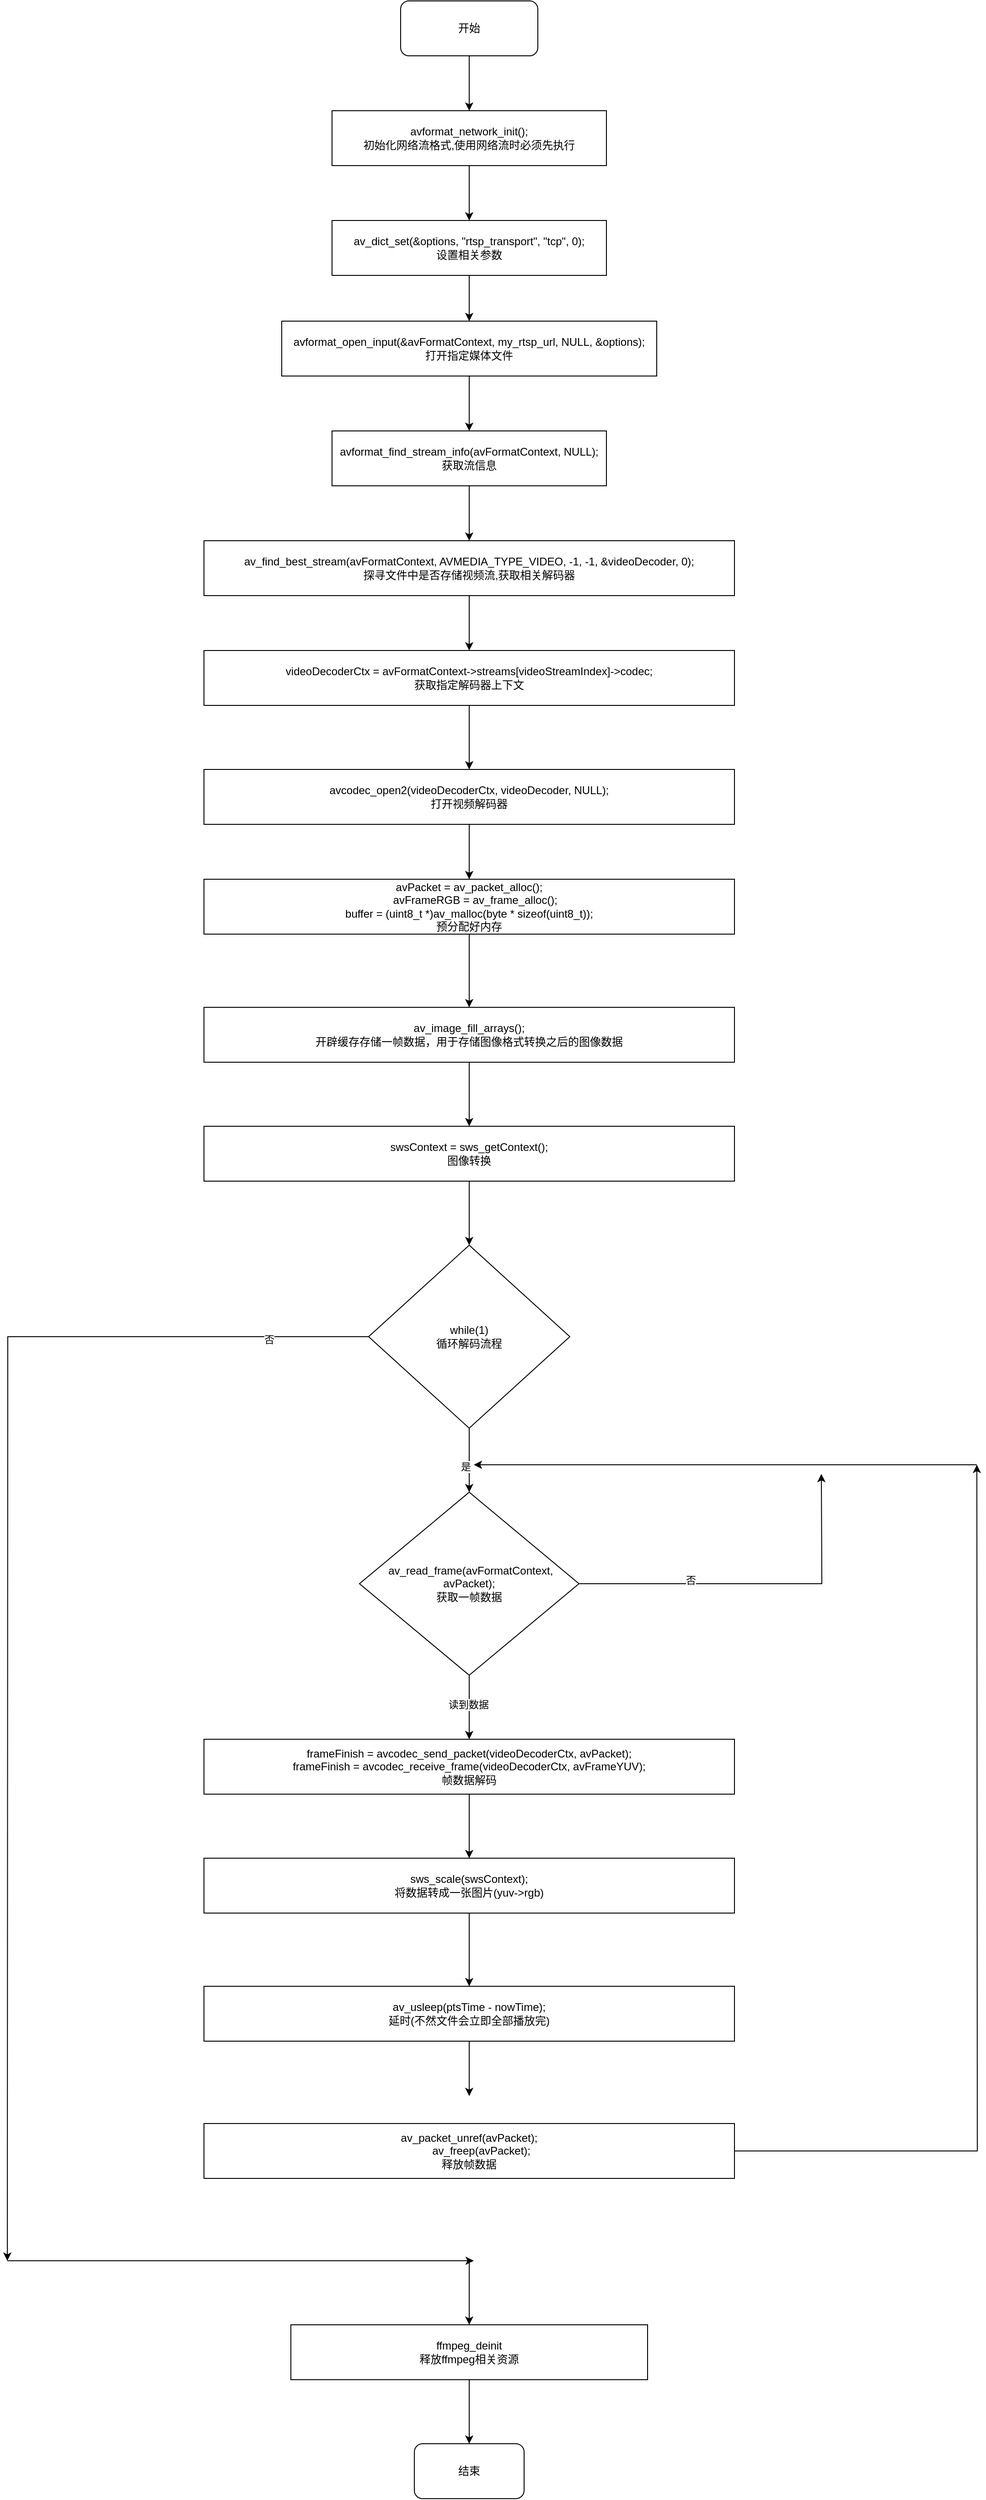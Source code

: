 <mxfile version="24.0.5" type="github">
  <diagram name="第 1 页" id="2gCqcER_l-XJ9aPpSIou">
    <mxGraphModel dx="1501" dy="799" grid="1" gridSize="10" guides="1" tooltips="1" connect="1" arrows="1" fold="1" page="1" pageScale="1" pageWidth="1654" pageHeight="2336" math="0" shadow="0">
      <root>
        <mxCell id="0" />
        <mxCell id="1" parent="0" />
        <mxCell id="ZM3BXHYj-S5DXSt79jhW-18" value="" style="edgeStyle=orthogonalEdgeStyle;rounded=0;orthogonalLoop=1;jettySize=auto;html=1;" edge="1" parent="1" source="ZM3BXHYj-S5DXSt79jhW-1" target="ZM3BXHYj-S5DXSt79jhW-2">
          <mxGeometry relative="1" as="geometry" />
        </mxCell>
        <mxCell id="ZM3BXHYj-S5DXSt79jhW-1" value="开始" style="rounded=1;whiteSpace=wrap;html=1;" vertex="1" parent="1">
          <mxGeometry x="740" y="50" width="150" height="60" as="geometry" />
        </mxCell>
        <mxCell id="ZM3BXHYj-S5DXSt79jhW-19" value="" style="edgeStyle=orthogonalEdgeStyle;rounded=0;orthogonalLoop=1;jettySize=auto;html=1;" edge="1" parent="1" source="ZM3BXHYj-S5DXSt79jhW-2" target="ZM3BXHYj-S5DXSt79jhW-4">
          <mxGeometry relative="1" as="geometry" />
        </mxCell>
        <mxCell id="ZM3BXHYj-S5DXSt79jhW-2" value="avformat_network_init();&lt;div&gt;初始化网络流格式,使用网络流时必须先执行&lt;br&gt;&lt;/div&gt;" style="rounded=0;whiteSpace=wrap;html=1;" vertex="1" parent="1">
          <mxGeometry x="665" y="170" width="300" height="60" as="geometry" />
        </mxCell>
        <mxCell id="ZM3BXHYj-S5DXSt79jhW-21" value="" style="edgeStyle=orthogonalEdgeStyle;rounded=0;orthogonalLoop=1;jettySize=auto;html=1;" edge="1" parent="1" source="ZM3BXHYj-S5DXSt79jhW-3" target="ZM3BXHYj-S5DXSt79jhW-5">
          <mxGeometry relative="1" as="geometry" />
        </mxCell>
        <mxCell id="ZM3BXHYj-S5DXSt79jhW-3" value="&lt;div&gt;avformat_open_input(&amp;amp;avFormatContext, my_rtsp_url, NULL, &amp;amp;options);&lt;br&gt;&lt;/div&gt;&lt;div&gt;打开指定媒体文件&lt;/div&gt;" style="rounded=0;whiteSpace=wrap;html=1;" vertex="1" parent="1">
          <mxGeometry x="610" y="400" width="410" height="60" as="geometry" />
        </mxCell>
        <mxCell id="ZM3BXHYj-S5DXSt79jhW-20" value="" style="edgeStyle=orthogonalEdgeStyle;rounded=0;orthogonalLoop=1;jettySize=auto;html=1;" edge="1" parent="1" source="ZM3BXHYj-S5DXSt79jhW-4" target="ZM3BXHYj-S5DXSt79jhW-3">
          <mxGeometry relative="1" as="geometry" />
        </mxCell>
        <mxCell id="ZM3BXHYj-S5DXSt79jhW-4" value="&lt;div&gt;av_dict_set(&amp;amp;options, &quot;rtsp_transport&quot;, &quot;tcp&quot;, 0);&lt;br&gt;&lt;/div&gt;&lt;div&gt;设置相关参数&lt;/div&gt;" style="rounded=0;whiteSpace=wrap;html=1;" vertex="1" parent="1">
          <mxGeometry x="665" y="290" width="300" height="60" as="geometry" />
        </mxCell>
        <mxCell id="ZM3BXHYj-S5DXSt79jhW-22" value="" style="edgeStyle=orthogonalEdgeStyle;rounded=0;orthogonalLoop=1;jettySize=auto;html=1;" edge="1" parent="1" source="ZM3BXHYj-S5DXSt79jhW-5" target="ZM3BXHYj-S5DXSt79jhW-6">
          <mxGeometry relative="1" as="geometry" />
        </mxCell>
        <mxCell id="ZM3BXHYj-S5DXSt79jhW-5" value="avformat_find_stream_info(avFormatContext, NULL);&lt;br&gt;&lt;div&gt;获取流信息&lt;/div&gt;" style="rounded=0;whiteSpace=wrap;html=1;" vertex="1" parent="1">
          <mxGeometry x="665" y="520" width="300" height="60" as="geometry" />
        </mxCell>
        <mxCell id="ZM3BXHYj-S5DXSt79jhW-23" value="" style="edgeStyle=orthogonalEdgeStyle;rounded=0;orthogonalLoop=1;jettySize=auto;html=1;" edge="1" parent="1" source="ZM3BXHYj-S5DXSt79jhW-6" target="ZM3BXHYj-S5DXSt79jhW-7">
          <mxGeometry relative="1" as="geometry" />
        </mxCell>
        <mxCell id="ZM3BXHYj-S5DXSt79jhW-6" value="av_find_best_stream(avFormatContext, AVMEDIA_TYPE_VIDEO, -1, -1, &amp;amp;videoDecoder, 0);&lt;br&gt;&lt;div&gt;探寻文件中是否存储视频流,获取相关解码器&lt;br&gt;&lt;/div&gt;" style="rounded=0;whiteSpace=wrap;html=1;" vertex="1" parent="1">
          <mxGeometry x="525" y="640" width="580" height="60" as="geometry" />
        </mxCell>
        <mxCell id="ZM3BXHYj-S5DXSt79jhW-24" value="" style="edgeStyle=orthogonalEdgeStyle;rounded=0;orthogonalLoop=1;jettySize=auto;html=1;" edge="1" parent="1" source="ZM3BXHYj-S5DXSt79jhW-7" target="ZM3BXHYj-S5DXSt79jhW-8">
          <mxGeometry relative="1" as="geometry" />
        </mxCell>
        <mxCell id="ZM3BXHYj-S5DXSt79jhW-7" value="&lt;div&gt;videoDecoderCtx = avFormatContext-&amp;gt;streams[videoStreamIndex]-&amp;gt;codec;&lt;br&gt;&lt;/div&gt;&lt;div&gt;获取指定解码器上下文&lt;br&gt;&lt;/div&gt;" style="rounded=0;whiteSpace=wrap;html=1;" vertex="1" parent="1">
          <mxGeometry x="525" y="760" width="580" height="60" as="geometry" />
        </mxCell>
        <mxCell id="ZM3BXHYj-S5DXSt79jhW-25" value="" style="edgeStyle=orthogonalEdgeStyle;rounded=0;orthogonalLoop=1;jettySize=auto;html=1;" edge="1" parent="1" source="ZM3BXHYj-S5DXSt79jhW-8" target="ZM3BXHYj-S5DXSt79jhW-9">
          <mxGeometry relative="1" as="geometry" />
        </mxCell>
        <mxCell id="ZM3BXHYj-S5DXSt79jhW-8" value="&lt;div&gt;avcodec_open2(videoDecoderCtx, videoDecoder, NULL);&lt;br&gt;&lt;/div&gt;&lt;div&gt;打开视频解码器&lt;br&gt;&lt;/div&gt;" style="rounded=0;whiteSpace=wrap;html=1;" vertex="1" parent="1">
          <mxGeometry x="525" y="890" width="580" height="60" as="geometry" />
        </mxCell>
        <mxCell id="ZM3BXHYj-S5DXSt79jhW-26" value="" style="edgeStyle=orthogonalEdgeStyle;rounded=0;orthogonalLoop=1;jettySize=auto;html=1;" edge="1" parent="1" source="ZM3BXHYj-S5DXSt79jhW-9" target="ZM3BXHYj-S5DXSt79jhW-10">
          <mxGeometry relative="1" as="geometry" />
        </mxCell>
        <mxCell id="ZM3BXHYj-S5DXSt79jhW-9" value="&lt;div&gt;&lt;div&gt;avPacket = av_packet_alloc();&lt;/div&gt;&lt;div&gt;&amp;nbsp; &amp;nbsp; avFrameRGB = av_frame_alloc();&lt;/div&gt;&lt;/div&gt;&lt;div&gt;&lt;div&gt;buffer = (uint8_t *)av_malloc(byte * sizeof(uint8_t));&lt;/div&gt;&lt;/div&gt;&lt;div&gt;预分配好内存&lt;br&gt;&lt;/div&gt;" style="rounded=0;whiteSpace=wrap;html=1;" vertex="1" parent="1">
          <mxGeometry x="525" y="1010" width="580" height="60" as="geometry" />
        </mxCell>
        <mxCell id="ZM3BXHYj-S5DXSt79jhW-27" value="" style="edgeStyle=orthogonalEdgeStyle;rounded=0;orthogonalLoop=1;jettySize=auto;html=1;" edge="1" parent="1" source="ZM3BXHYj-S5DXSt79jhW-10" target="ZM3BXHYj-S5DXSt79jhW-11">
          <mxGeometry relative="1" as="geometry" />
        </mxCell>
        <mxCell id="ZM3BXHYj-S5DXSt79jhW-10" value="&lt;div&gt;&lt;div&gt;av_image_fill_arrays();&lt;br&gt;&lt;/div&gt;&lt;/div&gt;&lt;div&gt;开辟缓存存储一帧数据，用于存储图像格式转换之后的图像数据&lt;br&gt;&lt;/div&gt;" style="rounded=0;whiteSpace=wrap;html=1;" vertex="1" parent="1">
          <mxGeometry x="525" y="1150" width="580" height="60" as="geometry" />
        </mxCell>
        <mxCell id="ZM3BXHYj-S5DXSt79jhW-39" value="" style="edgeStyle=orthogonalEdgeStyle;rounded=0;orthogonalLoop=1;jettySize=auto;html=1;" edge="1" parent="1" source="ZM3BXHYj-S5DXSt79jhW-11" target="ZM3BXHYj-S5DXSt79jhW-38">
          <mxGeometry relative="1" as="geometry" />
        </mxCell>
        <mxCell id="ZM3BXHYj-S5DXSt79jhW-11" value="&lt;div&gt;&lt;div&gt;swsContext = sws_getContext();&lt;br&gt;&lt;/div&gt;&lt;/div&gt;&lt;div&gt;图像转换&lt;br&gt;&lt;/div&gt;" style="rounded=0;whiteSpace=wrap;html=1;" vertex="1" parent="1">
          <mxGeometry x="525" y="1280" width="580" height="60" as="geometry" />
        </mxCell>
        <mxCell id="ZM3BXHYj-S5DXSt79jhW-29" value="" style="edgeStyle=orthogonalEdgeStyle;rounded=0;orthogonalLoop=1;jettySize=auto;html=1;" edge="1" parent="1" source="ZM3BXHYj-S5DXSt79jhW-12" target="ZM3BXHYj-S5DXSt79jhW-13">
          <mxGeometry relative="1" as="geometry" />
        </mxCell>
        <mxCell id="ZM3BXHYj-S5DXSt79jhW-30" value="读到数据" style="edgeLabel;html=1;align=center;verticalAlign=middle;resizable=0;points=[];" vertex="1" connectable="0" parent="ZM3BXHYj-S5DXSt79jhW-29">
          <mxGeometry x="-0.086" y="-1" relative="1" as="geometry">
            <mxPoint as="offset" />
          </mxGeometry>
        </mxCell>
        <mxCell id="ZM3BXHYj-S5DXSt79jhW-43" style="edgeStyle=orthogonalEdgeStyle;rounded=0;orthogonalLoop=1;jettySize=auto;html=1;" edge="1" parent="1" source="ZM3BXHYj-S5DXSt79jhW-12">
          <mxGeometry relative="1" as="geometry">
            <mxPoint x="1200" y="1660" as="targetPoint" />
          </mxGeometry>
        </mxCell>
        <mxCell id="ZM3BXHYj-S5DXSt79jhW-44" value="否" style="edgeLabel;html=1;align=center;verticalAlign=middle;resizable=0;points=[];" vertex="1" connectable="0" parent="ZM3BXHYj-S5DXSt79jhW-43">
          <mxGeometry x="-0.362" y="4" relative="1" as="geometry">
            <mxPoint x="-1" as="offset" />
          </mxGeometry>
        </mxCell>
        <mxCell id="ZM3BXHYj-S5DXSt79jhW-12" value="&amp;nbsp;av_read_frame(avFormatContext, avPacket);&lt;div&gt;获取一帧数据&lt;/div&gt;" style="rhombus;whiteSpace=wrap;html=1;" vertex="1" parent="1">
          <mxGeometry x="695" y="1680" width="240" height="200" as="geometry" />
        </mxCell>
        <mxCell id="ZM3BXHYj-S5DXSt79jhW-31" value="" style="edgeStyle=orthogonalEdgeStyle;rounded=0;orthogonalLoop=1;jettySize=auto;html=1;" edge="1" parent="1" source="ZM3BXHYj-S5DXSt79jhW-13" target="ZM3BXHYj-S5DXSt79jhW-14">
          <mxGeometry relative="1" as="geometry" />
        </mxCell>
        <mxCell id="ZM3BXHYj-S5DXSt79jhW-13" value="&lt;div&gt;&lt;div&gt;frameFinish = avcodec_send_packet(videoDecoderCtx, avPacket);&lt;br&gt;&lt;/div&gt;&lt;/div&gt;&lt;div&gt;frameFinish = avcodec_receive_frame(videoDecoderCtx, avFrameYUV);&lt;br&gt;&lt;/div&gt;&lt;div&gt;帧数据解码&lt;br&gt;&lt;/div&gt;" style="rounded=0;whiteSpace=wrap;html=1;" vertex="1" parent="1">
          <mxGeometry x="525" y="1950" width="580" height="60" as="geometry" />
        </mxCell>
        <mxCell id="ZM3BXHYj-S5DXSt79jhW-32" value="" style="edgeStyle=orthogonalEdgeStyle;rounded=0;orthogonalLoop=1;jettySize=auto;html=1;" edge="1" parent="1" source="ZM3BXHYj-S5DXSt79jhW-14" target="ZM3BXHYj-S5DXSt79jhW-15">
          <mxGeometry relative="1" as="geometry" />
        </mxCell>
        <mxCell id="ZM3BXHYj-S5DXSt79jhW-14" value="&lt;div&gt;&lt;div&gt;sws_scale(swsContext);&lt;br&gt;&lt;/div&gt;&lt;/div&gt;&lt;div&gt;将数据转成一张图片(yuv-&amp;gt;rgb)&lt;br&gt;&lt;/div&gt;" style="rounded=0;whiteSpace=wrap;html=1;" vertex="1" parent="1">
          <mxGeometry x="525" y="2080" width="580" height="60" as="geometry" />
        </mxCell>
        <mxCell id="ZM3BXHYj-S5DXSt79jhW-33" value="" style="edgeStyle=orthogonalEdgeStyle;rounded=0;orthogonalLoop=1;jettySize=auto;html=1;" edge="1" parent="1" source="ZM3BXHYj-S5DXSt79jhW-15">
          <mxGeometry relative="1" as="geometry">
            <mxPoint x="815" y="2340" as="targetPoint" />
          </mxGeometry>
        </mxCell>
        <mxCell id="ZM3BXHYj-S5DXSt79jhW-15" value="&lt;div&gt;&lt;div&gt;av_usleep(ptsTime - nowTime);&lt;br&gt;&lt;/div&gt;&lt;/div&gt;&lt;div&gt;延时(不然文件会立即全部播放完)&lt;br&gt;&lt;/div&gt;" style="rounded=0;whiteSpace=wrap;html=1;" vertex="1" parent="1">
          <mxGeometry x="525" y="2220" width="580" height="60" as="geometry" />
        </mxCell>
        <mxCell id="ZM3BXHYj-S5DXSt79jhW-34" style="edgeStyle=orthogonalEdgeStyle;rounded=0;orthogonalLoop=1;jettySize=auto;html=1;" edge="1" parent="1" source="ZM3BXHYj-S5DXSt79jhW-16">
          <mxGeometry relative="1" as="geometry">
            <mxPoint x="1370" y="1650" as="targetPoint" />
          </mxGeometry>
        </mxCell>
        <mxCell id="ZM3BXHYj-S5DXSt79jhW-16" value="&lt;div&gt;&lt;div&gt;&lt;div&gt;av_packet_unref(avPacket);&lt;/div&gt;&lt;div&gt;&amp;nbsp; &amp;nbsp; &amp;nbsp; &amp;nbsp; av_freep(avPacket);&lt;/div&gt;&lt;/div&gt;&lt;/div&gt;&lt;div&gt;释放帧数据&lt;br&gt;&lt;/div&gt;" style="rounded=0;whiteSpace=wrap;html=1;" vertex="1" parent="1">
          <mxGeometry x="525" y="2370" width="580" height="60" as="geometry" />
        </mxCell>
        <mxCell id="ZM3BXHYj-S5DXSt79jhW-48" value="" style="edgeStyle=orthogonalEdgeStyle;rounded=0;orthogonalLoop=1;jettySize=auto;html=1;" edge="1" parent="1" source="ZM3BXHYj-S5DXSt79jhW-17" target="ZM3BXHYj-S5DXSt79jhW-47">
          <mxGeometry relative="1" as="geometry" />
        </mxCell>
        <mxCell id="ZM3BXHYj-S5DXSt79jhW-17" value="&lt;div&gt;&lt;div&gt;&lt;div&gt;ffmpeg_deinit&lt;br&gt;&lt;/div&gt;&lt;/div&gt;&lt;/div&gt;&lt;div&gt;释放ffmpeg相关资源&lt;br&gt;&lt;/div&gt;" style="rounded=0;whiteSpace=wrap;html=1;" vertex="1" parent="1">
          <mxGeometry x="620" y="2590" width="390" height="60" as="geometry" />
        </mxCell>
        <mxCell id="ZM3BXHYj-S5DXSt79jhW-40" value="" style="edgeStyle=orthogonalEdgeStyle;rounded=0;orthogonalLoop=1;jettySize=auto;html=1;" edge="1" parent="1" source="ZM3BXHYj-S5DXSt79jhW-38" target="ZM3BXHYj-S5DXSt79jhW-12">
          <mxGeometry relative="1" as="geometry" />
        </mxCell>
        <mxCell id="ZM3BXHYj-S5DXSt79jhW-41" value="是" style="edgeLabel;html=1;align=center;verticalAlign=middle;resizable=0;points=[];" vertex="1" connectable="0" parent="ZM3BXHYj-S5DXSt79jhW-40">
          <mxGeometry x="0.221" y="-4" relative="1" as="geometry">
            <mxPoint y="-1" as="offset" />
          </mxGeometry>
        </mxCell>
        <mxCell id="ZM3BXHYj-S5DXSt79jhW-45" style="edgeStyle=orthogonalEdgeStyle;rounded=0;orthogonalLoop=1;jettySize=auto;html=1;" edge="1" parent="1" source="ZM3BXHYj-S5DXSt79jhW-38">
          <mxGeometry relative="1" as="geometry">
            <mxPoint x="310" y="2520" as="targetPoint" />
          </mxGeometry>
        </mxCell>
        <mxCell id="ZM3BXHYj-S5DXSt79jhW-46" value="否" style="edgeLabel;html=1;align=center;verticalAlign=middle;resizable=0;points=[];" vertex="1" connectable="0" parent="ZM3BXHYj-S5DXSt79jhW-45">
          <mxGeometry x="-0.845" y="3" relative="1" as="geometry">
            <mxPoint as="offset" />
          </mxGeometry>
        </mxCell>
        <mxCell id="ZM3BXHYj-S5DXSt79jhW-38" value="while(1)&lt;div&gt;循环解码流程&lt;/div&gt;" style="rhombus;whiteSpace=wrap;html=1;" vertex="1" parent="1">
          <mxGeometry x="705" y="1410" width="220" height="200" as="geometry" />
        </mxCell>
        <mxCell id="ZM3BXHYj-S5DXSt79jhW-42" value="" style="endArrow=classic;html=1;rounded=0;" edge="1" parent="1">
          <mxGeometry width="50" height="50" relative="1" as="geometry">
            <mxPoint x="1370" y="1650" as="sourcePoint" />
            <mxPoint x="820" y="1650" as="targetPoint" />
          </mxGeometry>
        </mxCell>
        <mxCell id="ZM3BXHYj-S5DXSt79jhW-47" value="结束" style="rounded=1;whiteSpace=wrap;html=1;" vertex="1" parent="1">
          <mxGeometry x="755" y="2720" width="120" height="60" as="geometry" />
        </mxCell>
        <mxCell id="ZM3BXHYj-S5DXSt79jhW-49" value="" style="endArrow=classic;html=1;rounded=0;" edge="1" parent="1">
          <mxGeometry width="50" height="50" relative="1" as="geometry">
            <mxPoint x="310" y="2520" as="sourcePoint" />
            <mxPoint x="820" y="2520" as="targetPoint" />
          </mxGeometry>
        </mxCell>
        <mxCell id="ZM3BXHYj-S5DXSt79jhW-50" value="" style="endArrow=classic;html=1;rounded=0;entryX=0.5;entryY=0;entryDx=0;entryDy=0;" edge="1" parent="1" target="ZM3BXHYj-S5DXSt79jhW-17">
          <mxGeometry width="50" height="50" relative="1" as="geometry">
            <mxPoint x="815" y="2520" as="sourcePoint" />
            <mxPoint x="850" y="2520" as="targetPoint" />
          </mxGeometry>
        </mxCell>
      </root>
    </mxGraphModel>
  </diagram>
</mxfile>
